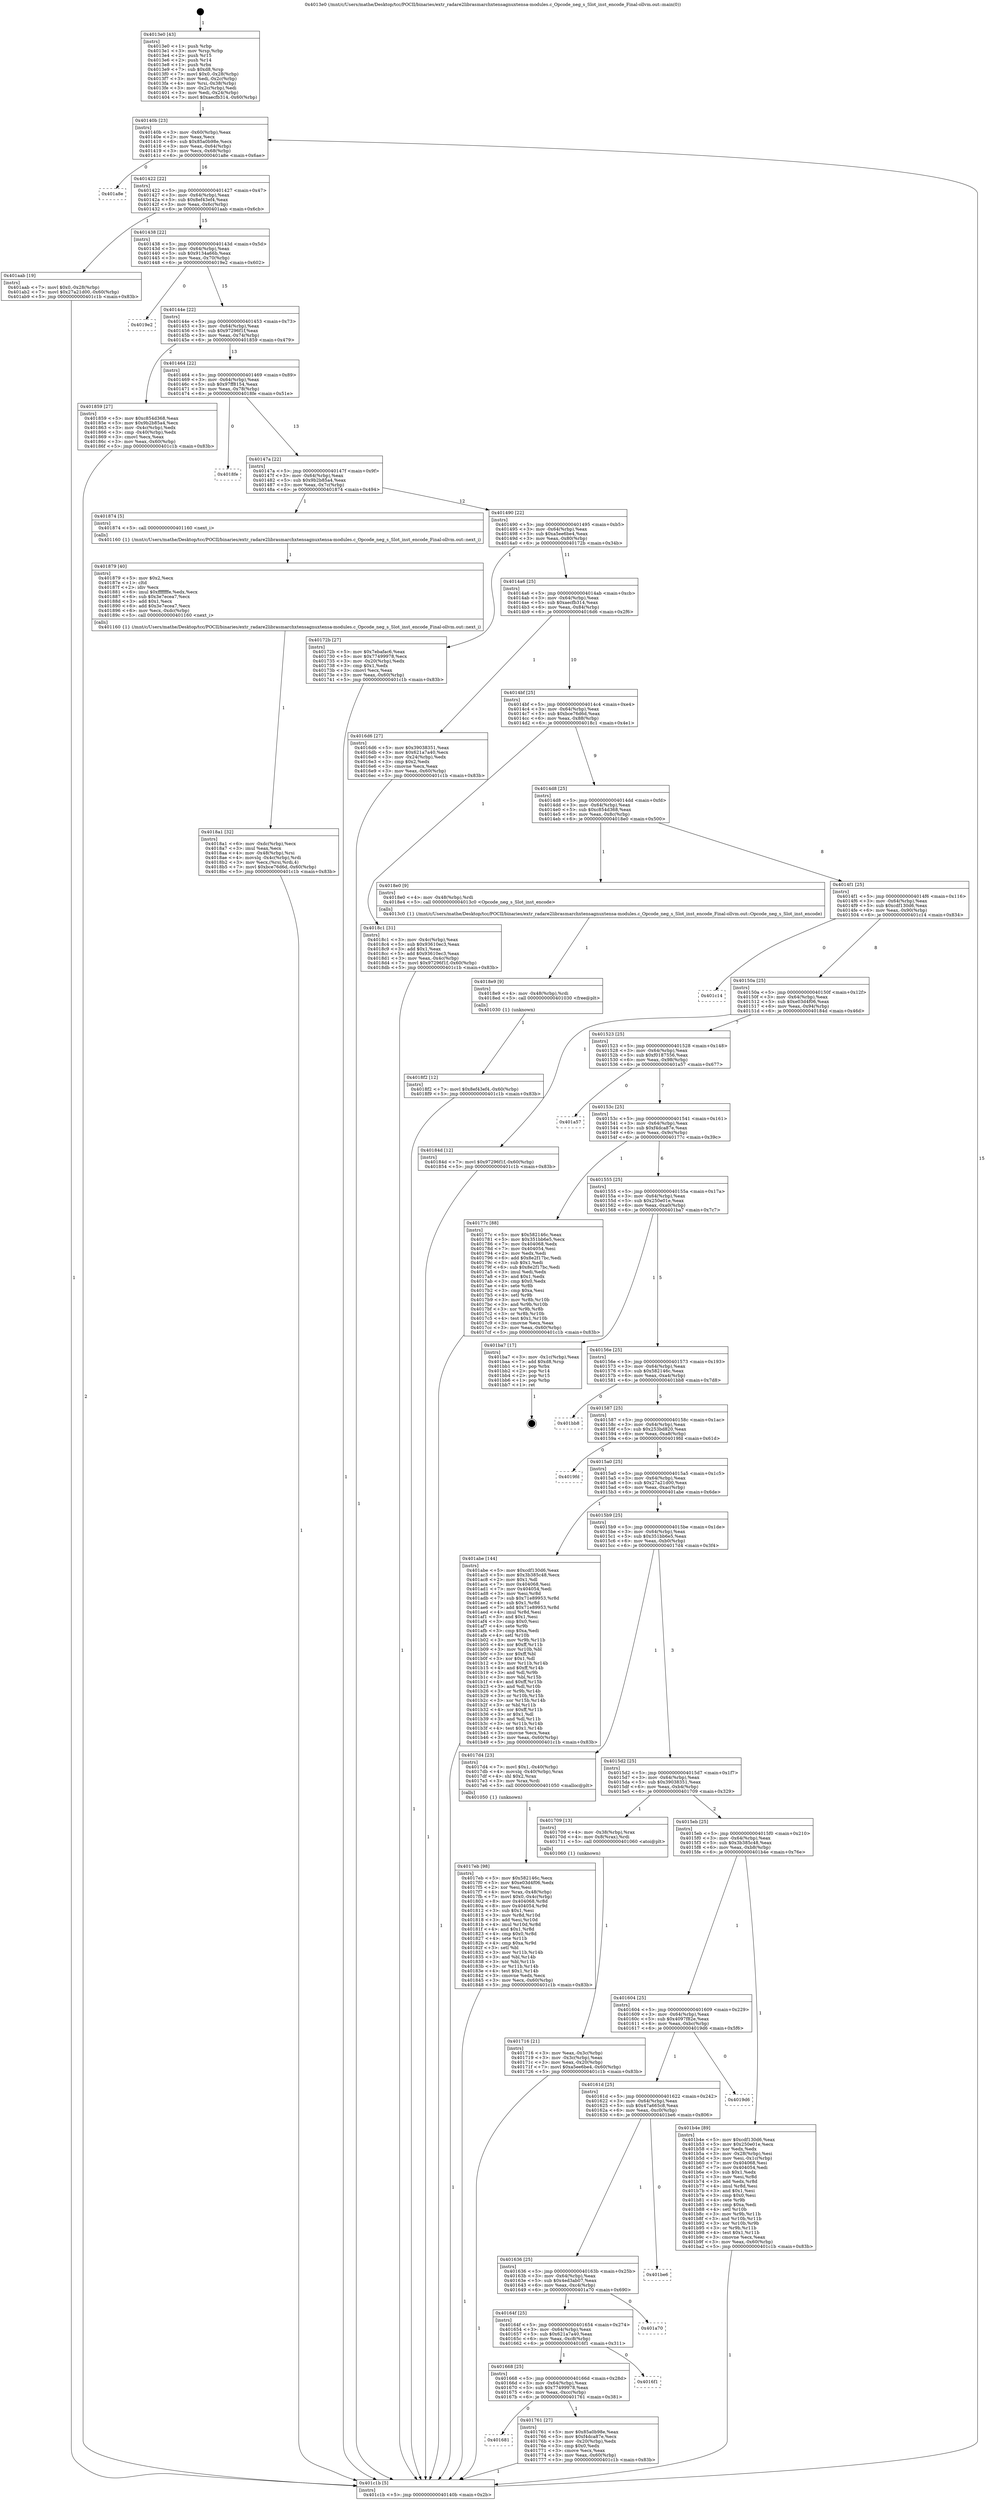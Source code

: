 digraph "0x4013e0" {
  label = "0x4013e0 (/mnt/c/Users/mathe/Desktop/tcc/POCII/binaries/extr_radare2librasmarchxtensagnuxtensa-modules.c_Opcode_neg_s_Slot_inst_encode_Final-ollvm.out::main(0))"
  labelloc = "t"
  node[shape=record]

  Entry [label="",width=0.3,height=0.3,shape=circle,fillcolor=black,style=filled]
  "0x40140b" [label="{
     0x40140b [23]\l
     | [instrs]\l
     &nbsp;&nbsp;0x40140b \<+3\>: mov -0x60(%rbp),%eax\l
     &nbsp;&nbsp;0x40140e \<+2\>: mov %eax,%ecx\l
     &nbsp;&nbsp;0x401410 \<+6\>: sub $0x85a0b98e,%ecx\l
     &nbsp;&nbsp;0x401416 \<+3\>: mov %eax,-0x64(%rbp)\l
     &nbsp;&nbsp;0x401419 \<+3\>: mov %ecx,-0x68(%rbp)\l
     &nbsp;&nbsp;0x40141c \<+6\>: je 0000000000401a8e \<main+0x6ae\>\l
  }"]
  "0x401a8e" [label="{
     0x401a8e\l
  }", style=dashed]
  "0x401422" [label="{
     0x401422 [22]\l
     | [instrs]\l
     &nbsp;&nbsp;0x401422 \<+5\>: jmp 0000000000401427 \<main+0x47\>\l
     &nbsp;&nbsp;0x401427 \<+3\>: mov -0x64(%rbp),%eax\l
     &nbsp;&nbsp;0x40142a \<+5\>: sub $0x8ef43ef4,%eax\l
     &nbsp;&nbsp;0x40142f \<+3\>: mov %eax,-0x6c(%rbp)\l
     &nbsp;&nbsp;0x401432 \<+6\>: je 0000000000401aab \<main+0x6cb\>\l
  }"]
  Exit [label="",width=0.3,height=0.3,shape=circle,fillcolor=black,style=filled,peripheries=2]
  "0x401aab" [label="{
     0x401aab [19]\l
     | [instrs]\l
     &nbsp;&nbsp;0x401aab \<+7\>: movl $0x0,-0x28(%rbp)\l
     &nbsp;&nbsp;0x401ab2 \<+7\>: movl $0x27a21d00,-0x60(%rbp)\l
     &nbsp;&nbsp;0x401ab9 \<+5\>: jmp 0000000000401c1b \<main+0x83b\>\l
  }"]
  "0x401438" [label="{
     0x401438 [22]\l
     | [instrs]\l
     &nbsp;&nbsp;0x401438 \<+5\>: jmp 000000000040143d \<main+0x5d\>\l
     &nbsp;&nbsp;0x40143d \<+3\>: mov -0x64(%rbp),%eax\l
     &nbsp;&nbsp;0x401440 \<+5\>: sub $0x9134a66b,%eax\l
     &nbsp;&nbsp;0x401445 \<+3\>: mov %eax,-0x70(%rbp)\l
     &nbsp;&nbsp;0x401448 \<+6\>: je 00000000004019e2 \<main+0x602\>\l
  }"]
  "0x4018f2" [label="{
     0x4018f2 [12]\l
     | [instrs]\l
     &nbsp;&nbsp;0x4018f2 \<+7\>: movl $0x8ef43ef4,-0x60(%rbp)\l
     &nbsp;&nbsp;0x4018f9 \<+5\>: jmp 0000000000401c1b \<main+0x83b\>\l
  }"]
  "0x4019e2" [label="{
     0x4019e2\l
  }", style=dashed]
  "0x40144e" [label="{
     0x40144e [22]\l
     | [instrs]\l
     &nbsp;&nbsp;0x40144e \<+5\>: jmp 0000000000401453 \<main+0x73\>\l
     &nbsp;&nbsp;0x401453 \<+3\>: mov -0x64(%rbp),%eax\l
     &nbsp;&nbsp;0x401456 \<+5\>: sub $0x97296f1f,%eax\l
     &nbsp;&nbsp;0x40145b \<+3\>: mov %eax,-0x74(%rbp)\l
     &nbsp;&nbsp;0x40145e \<+6\>: je 0000000000401859 \<main+0x479\>\l
  }"]
  "0x4018e9" [label="{
     0x4018e9 [9]\l
     | [instrs]\l
     &nbsp;&nbsp;0x4018e9 \<+4\>: mov -0x48(%rbp),%rdi\l
     &nbsp;&nbsp;0x4018ed \<+5\>: call 0000000000401030 \<free@plt\>\l
     | [calls]\l
     &nbsp;&nbsp;0x401030 \{1\} (unknown)\l
  }"]
  "0x401859" [label="{
     0x401859 [27]\l
     | [instrs]\l
     &nbsp;&nbsp;0x401859 \<+5\>: mov $0xc854d368,%eax\l
     &nbsp;&nbsp;0x40185e \<+5\>: mov $0x9b2b85a4,%ecx\l
     &nbsp;&nbsp;0x401863 \<+3\>: mov -0x4c(%rbp),%edx\l
     &nbsp;&nbsp;0x401866 \<+3\>: cmp -0x40(%rbp),%edx\l
     &nbsp;&nbsp;0x401869 \<+3\>: cmovl %ecx,%eax\l
     &nbsp;&nbsp;0x40186c \<+3\>: mov %eax,-0x60(%rbp)\l
     &nbsp;&nbsp;0x40186f \<+5\>: jmp 0000000000401c1b \<main+0x83b\>\l
  }"]
  "0x401464" [label="{
     0x401464 [22]\l
     | [instrs]\l
     &nbsp;&nbsp;0x401464 \<+5\>: jmp 0000000000401469 \<main+0x89\>\l
     &nbsp;&nbsp;0x401469 \<+3\>: mov -0x64(%rbp),%eax\l
     &nbsp;&nbsp;0x40146c \<+5\>: sub $0x97ff8154,%eax\l
     &nbsp;&nbsp;0x401471 \<+3\>: mov %eax,-0x78(%rbp)\l
     &nbsp;&nbsp;0x401474 \<+6\>: je 00000000004018fe \<main+0x51e\>\l
  }"]
  "0x4018a1" [label="{
     0x4018a1 [32]\l
     | [instrs]\l
     &nbsp;&nbsp;0x4018a1 \<+6\>: mov -0xdc(%rbp),%ecx\l
     &nbsp;&nbsp;0x4018a7 \<+3\>: imul %eax,%ecx\l
     &nbsp;&nbsp;0x4018aa \<+4\>: mov -0x48(%rbp),%rsi\l
     &nbsp;&nbsp;0x4018ae \<+4\>: movslq -0x4c(%rbp),%rdi\l
     &nbsp;&nbsp;0x4018b2 \<+3\>: mov %ecx,(%rsi,%rdi,4)\l
     &nbsp;&nbsp;0x4018b5 \<+7\>: movl $0xbce76d6d,-0x60(%rbp)\l
     &nbsp;&nbsp;0x4018bc \<+5\>: jmp 0000000000401c1b \<main+0x83b\>\l
  }"]
  "0x4018fe" [label="{
     0x4018fe\l
  }", style=dashed]
  "0x40147a" [label="{
     0x40147a [22]\l
     | [instrs]\l
     &nbsp;&nbsp;0x40147a \<+5\>: jmp 000000000040147f \<main+0x9f\>\l
     &nbsp;&nbsp;0x40147f \<+3\>: mov -0x64(%rbp),%eax\l
     &nbsp;&nbsp;0x401482 \<+5\>: sub $0x9b2b85a4,%eax\l
     &nbsp;&nbsp;0x401487 \<+3\>: mov %eax,-0x7c(%rbp)\l
     &nbsp;&nbsp;0x40148a \<+6\>: je 0000000000401874 \<main+0x494\>\l
  }"]
  "0x401879" [label="{
     0x401879 [40]\l
     | [instrs]\l
     &nbsp;&nbsp;0x401879 \<+5\>: mov $0x2,%ecx\l
     &nbsp;&nbsp;0x40187e \<+1\>: cltd\l
     &nbsp;&nbsp;0x40187f \<+2\>: idiv %ecx\l
     &nbsp;&nbsp;0x401881 \<+6\>: imul $0xfffffffe,%edx,%ecx\l
     &nbsp;&nbsp;0x401887 \<+6\>: sub $0x3e7ecea7,%ecx\l
     &nbsp;&nbsp;0x40188d \<+3\>: add $0x1,%ecx\l
     &nbsp;&nbsp;0x401890 \<+6\>: add $0x3e7ecea7,%ecx\l
     &nbsp;&nbsp;0x401896 \<+6\>: mov %ecx,-0xdc(%rbp)\l
     &nbsp;&nbsp;0x40189c \<+5\>: call 0000000000401160 \<next_i\>\l
     | [calls]\l
     &nbsp;&nbsp;0x401160 \{1\} (/mnt/c/Users/mathe/Desktop/tcc/POCII/binaries/extr_radare2librasmarchxtensagnuxtensa-modules.c_Opcode_neg_s_Slot_inst_encode_Final-ollvm.out::next_i)\l
  }"]
  "0x401874" [label="{
     0x401874 [5]\l
     | [instrs]\l
     &nbsp;&nbsp;0x401874 \<+5\>: call 0000000000401160 \<next_i\>\l
     | [calls]\l
     &nbsp;&nbsp;0x401160 \{1\} (/mnt/c/Users/mathe/Desktop/tcc/POCII/binaries/extr_radare2librasmarchxtensagnuxtensa-modules.c_Opcode_neg_s_Slot_inst_encode_Final-ollvm.out::next_i)\l
  }"]
  "0x401490" [label="{
     0x401490 [22]\l
     | [instrs]\l
     &nbsp;&nbsp;0x401490 \<+5\>: jmp 0000000000401495 \<main+0xb5\>\l
     &nbsp;&nbsp;0x401495 \<+3\>: mov -0x64(%rbp),%eax\l
     &nbsp;&nbsp;0x401498 \<+5\>: sub $0xa5ee6be4,%eax\l
     &nbsp;&nbsp;0x40149d \<+3\>: mov %eax,-0x80(%rbp)\l
     &nbsp;&nbsp;0x4014a0 \<+6\>: je 000000000040172b \<main+0x34b\>\l
  }"]
  "0x4017eb" [label="{
     0x4017eb [98]\l
     | [instrs]\l
     &nbsp;&nbsp;0x4017eb \<+5\>: mov $0x582146c,%ecx\l
     &nbsp;&nbsp;0x4017f0 \<+5\>: mov $0xe03d4f06,%edx\l
     &nbsp;&nbsp;0x4017f5 \<+2\>: xor %esi,%esi\l
     &nbsp;&nbsp;0x4017f7 \<+4\>: mov %rax,-0x48(%rbp)\l
     &nbsp;&nbsp;0x4017fb \<+7\>: movl $0x0,-0x4c(%rbp)\l
     &nbsp;&nbsp;0x401802 \<+8\>: mov 0x404068,%r8d\l
     &nbsp;&nbsp;0x40180a \<+8\>: mov 0x404054,%r9d\l
     &nbsp;&nbsp;0x401812 \<+3\>: sub $0x1,%esi\l
     &nbsp;&nbsp;0x401815 \<+3\>: mov %r8d,%r10d\l
     &nbsp;&nbsp;0x401818 \<+3\>: add %esi,%r10d\l
     &nbsp;&nbsp;0x40181b \<+4\>: imul %r10d,%r8d\l
     &nbsp;&nbsp;0x40181f \<+4\>: and $0x1,%r8d\l
     &nbsp;&nbsp;0x401823 \<+4\>: cmp $0x0,%r8d\l
     &nbsp;&nbsp;0x401827 \<+4\>: sete %r11b\l
     &nbsp;&nbsp;0x40182b \<+4\>: cmp $0xa,%r9d\l
     &nbsp;&nbsp;0x40182f \<+3\>: setl %bl\l
     &nbsp;&nbsp;0x401832 \<+3\>: mov %r11b,%r14b\l
     &nbsp;&nbsp;0x401835 \<+3\>: and %bl,%r14b\l
     &nbsp;&nbsp;0x401838 \<+3\>: xor %bl,%r11b\l
     &nbsp;&nbsp;0x40183b \<+3\>: or %r11b,%r14b\l
     &nbsp;&nbsp;0x40183e \<+4\>: test $0x1,%r14b\l
     &nbsp;&nbsp;0x401842 \<+3\>: cmovne %edx,%ecx\l
     &nbsp;&nbsp;0x401845 \<+3\>: mov %ecx,-0x60(%rbp)\l
     &nbsp;&nbsp;0x401848 \<+5\>: jmp 0000000000401c1b \<main+0x83b\>\l
  }"]
  "0x40172b" [label="{
     0x40172b [27]\l
     | [instrs]\l
     &nbsp;&nbsp;0x40172b \<+5\>: mov $0x7ebafac6,%eax\l
     &nbsp;&nbsp;0x401730 \<+5\>: mov $0x77499978,%ecx\l
     &nbsp;&nbsp;0x401735 \<+3\>: mov -0x20(%rbp),%edx\l
     &nbsp;&nbsp;0x401738 \<+3\>: cmp $0x1,%edx\l
     &nbsp;&nbsp;0x40173b \<+3\>: cmovl %ecx,%eax\l
     &nbsp;&nbsp;0x40173e \<+3\>: mov %eax,-0x60(%rbp)\l
     &nbsp;&nbsp;0x401741 \<+5\>: jmp 0000000000401c1b \<main+0x83b\>\l
  }"]
  "0x4014a6" [label="{
     0x4014a6 [25]\l
     | [instrs]\l
     &nbsp;&nbsp;0x4014a6 \<+5\>: jmp 00000000004014ab \<main+0xcb\>\l
     &nbsp;&nbsp;0x4014ab \<+3\>: mov -0x64(%rbp),%eax\l
     &nbsp;&nbsp;0x4014ae \<+5\>: sub $0xaecfb314,%eax\l
     &nbsp;&nbsp;0x4014b3 \<+6\>: mov %eax,-0x84(%rbp)\l
     &nbsp;&nbsp;0x4014b9 \<+6\>: je 00000000004016d6 \<main+0x2f6\>\l
  }"]
  "0x401681" [label="{
     0x401681\l
  }", style=dashed]
  "0x4016d6" [label="{
     0x4016d6 [27]\l
     | [instrs]\l
     &nbsp;&nbsp;0x4016d6 \<+5\>: mov $0x39038351,%eax\l
     &nbsp;&nbsp;0x4016db \<+5\>: mov $0x621a7a40,%ecx\l
     &nbsp;&nbsp;0x4016e0 \<+3\>: mov -0x24(%rbp),%edx\l
     &nbsp;&nbsp;0x4016e3 \<+3\>: cmp $0x2,%edx\l
     &nbsp;&nbsp;0x4016e6 \<+3\>: cmovne %ecx,%eax\l
     &nbsp;&nbsp;0x4016e9 \<+3\>: mov %eax,-0x60(%rbp)\l
     &nbsp;&nbsp;0x4016ec \<+5\>: jmp 0000000000401c1b \<main+0x83b\>\l
  }"]
  "0x4014bf" [label="{
     0x4014bf [25]\l
     | [instrs]\l
     &nbsp;&nbsp;0x4014bf \<+5\>: jmp 00000000004014c4 \<main+0xe4\>\l
     &nbsp;&nbsp;0x4014c4 \<+3\>: mov -0x64(%rbp),%eax\l
     &nbsp;&nbsp;0x4014c7 \<+5\>: sub $0xbce76d6d,%eax\l
     &nbsp;&nbsp;0x4014cc \<+6\>: mov %eax,-0x88(%rbp)\l
     &nbsp;&nbsp;0x4014d2 \<+6\>: je 00000000004018c1 \<main+0x4e1\>\l
  }"]
  "0x401c1b" [label="{
     0x401c1b [5]\l
     | [instrs]\l
     &nbsp;&nbsp;0x401c1b \<+5\>: jmp 000000000040140b \<main+0x2b\>\l
  }"]
  "0x4013e0" [label="{
     0x4013e0 [43]\l
     | [instrs]\l
     &nbsp;&nbsp;0x4013e0 \<+1\>: push %rbp\l
     &nbsp;&nbsp;0x4013e1 \<+3\>: mov %rsp,%rbp\l
     &nbsp;&nbsp;0x4013e4 \<+2\>: push %r15\l
     &nbsp;&nbsp;0x4013e6 \<+2\>: push %r14\l
     &nbsp;&nbsp;0x4013e8 \<+1\>: push %rbx\l
     &nbsp;&nbsp;0x4013e9 \<+7\>: sub $0xd8,%rsp\l
     &nbsp;&nbsp;0x4013f0 \<+7\>: movl $0x0,-0x28(%rbp)\l
     &nbsp;&nbsp;0x4013f7 \<+3\>: mov %edi,-0x2c(%rbp)\l
     &nbsp;&nbsp;0x4013fa \<+4\>: mov %rsi,-0x38(%rbp)\l
     &nbsp;&nbsp;0x4013fe \<+3\>: mov -0x2c(%rbp),%edi\l
     &nbsp;&nbsp;0x401401 \<+3\>: mov %edi,-0x24(%rbp)\l
     &nbsp;&nbsp;0x401404 \<+7\>: movl $0xaecfb314,-0x60(%rbp)\l
  }"]
  "0x401761" [label="{
     0x401761 [27]\l
     | [instrs]\l
     &nbsp;&nbsp;0x401761 \<+5\>: mov $0x85a0b98e,%eax\l
     &nbsp;&nbsp;0x401766 \<+5\>: mov $0xf4dca87e,%ecx\l
     &nbsp;&nbsp;0x40176b \<+3\>: mov -0x20(%rbp),%edx\l
     &nbsp;&nbsp;0x40176e \<+3\>: cmp $0x0,%edx\l
     &nbsp;&nbsp;0x401771 \<+3\>: cmove %ecx,%eax\l
     &nbsp;&nbsp;0x401774 \<+3\>: mov %eax,-0x60(%rbp)\l
     &nbsp;&nbsp;0x401777 \<+5\>: jmp 0000000000401c1b \<main+0x83b\>\l
  }"]
  "0x4018c1" [label="{
     0x4018c1 [31]\l
     | [instrs]\l
     &nbsp;&nbsp;0x4018c1 \<+3\>: mov -0x4c(%rbp),%eax\l
     &nbsp;&nbsp;0x4018c4 \<+5\>: sub $0x93610ec3,%eax\l
     &nbsp;&nbsp;0x4018c9 \<+3\>: add $0x1,%eax\l
     &nbsp;&nbsp;0x4018cc \<+5\>: add $0x93610ec3,%eax\l
     &nbsp;&nbsp;0x4018d1 \<+3\>: mov %eax,-0x4c(%rbp)\l
     &nbsp;&nbsp;0x4018d4 \<+7\>: movl $0x97296f1f,-0x60(%rbp)\l
     &nbsp;&nbsp;0x4018db \<+5\>: jmp 0000000000401c1b \<main+0x83b\>\l
  }"]
  "0x4014d8" [label="{
     0x4014d8 [25]\l
     | [instrs]\l
     &nbsp;&nbsp;0x4014d8 \<+5\>: jmp 00000000004014dd \<main+0xfd\>\l
     &nbsp;&nbsp;0x4014dd \<+3\>: mov -0x64(%rbp),%eax\l
     &nbsp;&nbsp;0x4014e0 \<+5\>: sub $0xc854d368,%eax\l
     &nbsp;&nbsp;0x4014e5 \<+6\>: mov %eax,-0x8c(%rbp)\l
     &nbsp;&nbsp;0x4014eb \<+6\>: je 00000000004018e0 \<main+0x500\>\l
  }"]
  "0x401668" [label="{
     0x401668 [25]\l
     | [instrs]\l
     &nbsp;&nbsp;0x401668 \<+5\>: jmp 000000000040166d \<main+0x28d\>\l
     &nbsp;&nbsp;0x40166d \<+3\>: mov -0x64(%rbp),%eax\l
     &nbsp;&nbsp;0x401670 \<+5\>: sub $0x77499978,%eax\l
     &nbsp;&nbsp;0x401675 \<+6\>: mov %eax,-0xcc(%rbp)\l
     &nbsp;&nbsp;0x40167b \<+6\>: je 0000000000401761 \<main+0x381\>\l
  }"]
  "0x4018e0" [label="{
     0x4018e0 [9]\l
     | [instrs]\l
     &nbsp;&nbsp;0x4018e0 \<+4\>: mov -0x48(%rbp),%rdi\l
     &nbsp;&nbsp;0x4018e4 \<+5\>: call 00000000004013c0 \<Opcode_neg_s_Slot_inst_encode\>\l
     | [calls]\l
     &nbsp;&nbsp;0x4013c0 \{1\} (/mnt/c/Users/mathe/Desktop/tcc/POCII/binaries/extr_radare2librasmarchxtensagnuxtensa-modules.c_Opcode_neg_s_Slot_inst_encode_Final-ollvm.out::Opcode_neg_s_Slot_inst_encode)\l
  }"]
  "0x4014f1" [label="{
     0x4014f1 [25]\l
     | [instrs]\l
     &nbsp;&nbsp;0x4014f1 \<+5\>: jmp 00000000004014f6 \<main+0x116\>\l
     &nbsp;&nbsp;0x4014f6 \<+3\>: mov -0x64(%rbp),%eax\l
     &nbsp;&nbsp;0x4014f9 \<+5\>: sub $0xcdf130d6,%eax\l
     &nbsp;&nbsp;0x4014fe \<+6\>: mov %eax,-0x90(%rbp)\l
     &nbsp;&nbsp;0x401504 \<+6\>: je 0000000000401c14 \<main+0x834\>\l
  }"]
  "0x4016f1" [label="{
     0x4016f1\l
  }", style=dashed]
  "0x401c14" [label="{
     0x401c14\l
  }", style=dashed]
  "0x40150a" [label="{
     0x40150a [25]\l
     | [instrs]\l
     &nbsp;&nbsp;0x40150a \<+5\>: jmp 000000000040150f \<main+0x12f\>\l
     &nbsp;&nbsp;0x40150f \<+3\>: mov -0x64(%rbp),%eax\l
     &nbsp;&nbsp;0x401512 \<+5\>: sub $0xe03d4f06,%eax\l
     &nbsp;&nbsp;0x401517 \<+6\>: mov %eax,-0x94(%rbp)\l
     &nbsp;&nbsp;0x40151d \<+6\>: je 000000000040184d \<main+0x46d\>\l
  }"]
  "0x40164f" [label="{
     0x40164f [25]\l
     | [instrs]\l
     &nbsp;&nbsp;0x40164f \<+5\>: jmp 0000000000401654 \<main+0x274\>\l
     &nbsp;&nbsp;0x401654 \<+3\>: mov -0x64(%rbp),%eax\l
     &nbsp;&nbsp;0x401657 \<+5\>: sub $0x621a7a40,%eax\l
     &nbsp;&nbsp;0x40165c \<+6\>: mov %eax,-0xc8(%rbp)\l
     &nbsp;&nbsp;0x401662 \<+6\>: je 00000000004016f1 \<main+0x311\>\l
  }"]
  "0x40184d" [label="{
     0x40184d [12]\l
     | [instrs]\l
     &nbsp;&nbsp;0x40184d \<+7\>: movl $0x97296f1f,-0x60(%rbp)\l
     &nbsp;&nbsp;0x401854 \<+5\>: jmp 0000000000401c1b \<main+0x83b\>\l
  }"]
  "0x401523" [label="{
     0x401523 [25]\l
     | [instrs]\l
     &nbsp;&nbsp;0x401523 \<+5\>: jmp 0000000000401528 \<main+0x148\>\l
     &nbsp;&nbsp;0x401528 \<+3\>: mov -0x64(%rbp),%eax\l
     &nbsp;&nbsp;0x40152b \<+5\>: sub $0xf0187556,%eax\l
     &nbsp;&nbsp;0x401530 \<+6\>: mov %eax,-0x98(%rbp)\l
     &nbsp;&nbsp;0x401536 \<+6\>: je 0000000000401a57 \<main+0x677\>\l
  }"]
  "0x401a70" [label="{
     0x401a70\l
  }", style=dashed]
  "0x401a57" [label="{
     0x401a57\l
  }", style=dashed]
  "0x40153c" [label="{
     0x40153c [25]\l
     | [instrs]\l
     &nbsp;&nbsp;0x40153c \<+5\>: jmp 0000000000401541 \<main+0x161\>\l
     &nbsp;&nbsp;0x401541 \<+3\>: mov -0x64(%rbp),%eax\l
     &nbsp;&nbsp;0x401544 \<+5\>: sub $0xf4dca87e,%eax\l
     &nbsp;&nbsp;0x401549 \<+6\>: mov %eax,-0x9c(%rbp)\l
     &nbsp;&nbsp;0x40154f \<+6\>: je 000000000040177c \<main+0x39c\>\l
  }"]
  "0x401636" [label="{
     0x401636 [25]\l
     | [instrs]\l
     &nbsp;&nbsp;0x401636 \<+5\>: jmp 000000000040163b \<main+0x25b\>\l
     &nbsp;&nbsp;0x40163b \<+3\>: mov -0x64(%rbp),%eax\l
     &nbsp;&nbsp;0x40163e \<+5\>: sub $0x4ed3ab07,%eax\l
     &nbsp;&nbsp;0x401643 \<+6\>: mov %eax,-0xc4(%rbp)\l
     &nbsp;&nbsp;0x401649 \<+6\>: je 0000000000401a70 \<main+0x690\>\l
  }"]
  "0x40177c" [label="{
     0x40177c [88]\l
     | [instrs]\l
     &nbsp;&nbsp;0x40177c \<+5\>: mov $0x582146c,%eax\l
     &nbsp;&nbsp;0x401781 \<+5\>: mov $0x351bb6e5,%ecx\l
     &nbsp;&nbsp;0x401786 \<+7\>: mov 0x404068,%edx\l
     &nbsp;&nbsp;0x40178d \<+7\>: mov 0x404054,%esi\l
     &nbsp;&nbsp;0x401794 \<+2\>: mov %edx,%edi\l
     &nbsp;&nbsp;0x401796 \<+6\>: add $0x8e2f17bc,%edi\l
     &nbsp;&nbsp;0x40179c \<+3\>: sub $0x1,%edi\l
     &nbsp;&nbsp;0x40179f \<+6\>: sub $0x8e2f17bc,%edi\l
     &nbsp;&nbsp;0x4017a5 \<+3\>: imul %edi,%edx\l
     &nbsp;&nbsp;0x4017a8 \<+3\>: and $0x1,%edx\l
     &nbsp;&nbsp;0x4017ab \<+3\>: cmp $0x0,%edx\l
     &nbsp;&nbsp;0x4017ae \<+4\>: sete %r8b\l
     &nbsp;&nbsp;0x4017b2 \<+3\>: cmp $0xa,%esi\l
     &nbsp;&nbsp;0x4017b5 \<+4\>: setl %r9b\l
     &nbsp;&nbsp;0x4017b9 \<+3\>: mov %r8b,%r10b\l
     &nbsp;&nbsp;0x4017bc \<+3\>: and %r9b,%r10b\l
     &nbsp;&nbsp;0x4017bf \<+3\>: xor %r9b,%r8b\l
     &nbsp;&nbsp;0x4017c2 \<+3\>: or %r8b,%r10b\l
     &nbsp;&nbsp;0x4017c5 \<+4\>: test $0x1,%r10b\l
     &nbsp;&nbsp;0x4017c9 \<+3\>: cmovne %ecx,%eax\l
     &nbsp;&nbsp;0x4017cc \<+3\>: mov %eax,-0x60(%rbp)\l
     &nbsp;&nbsp;0x4017cf \<+5\>: jmp 0000000000401c1b \<main+0x83b\>\l
  }"]
  "0x401555" [label="{
     0x401555 [25]\l
     | [instrs]\l
     &nbsp;&nbsp;0x401555 \<+5\>: jmp 000000000040155a \<main+0x17a\>\l
     &nbsp;&nbsp;0x40155a \<+3\>: mov -0x64(%rbp),%eax\l
     &nbsp;&nbsp;0x40155d \<+5\>: sub $0x250e01e,%eax\l
     &nbsp;&nbsp;0x401562 \<+6\>: mov %eax,-0xa0(%rbp)\l
     &nbsp;&nbsp;0x401568 \<+6\>: je 0000000000401ba7 \<main+0x7c7\>\l
  }"]
  "0x401be6" [label="{
     0x401be6\l
  }", style=dashed]
  "0x401ba7" [label="{
     0x401ba7 [17]\l
     | [instrs]\l
     &nbsp;&nbsp;0x401ba7 \<+3\>: mov -0x1c(%rbp),%eax\l
     &nbsp;&nbsp;0x401baa \<+7\>: add $0xd8,%rsp\l
     &nbsp;&nbsp;0x401bb1 \<+1\>: pop %rbx\l
     &nbsp;&nbsp;0x401bb2 \<+2\>: pop %r14\l
     &nbsp;&nbsp;0x401bb4 \<+2\>: pop %r15\l
     &nbsp;&nbsp;0x401bb6 \<+1\>: pop %rbp\l
     &nbsp;&nbsp;0x401bb7 \<+1\>: ret\l
  }"]
  "0x40156e" [label="{
     0x40156e [25]\l
     | [instrs]\l
     &nbsp;&nbsp;0x40156e \<+5\>: jmp 0000000000401573 \<main+0x193\>\l
     &nbsp;&nbsp;0x401573 \<+3\>: mov -0x64(%rbp),%eax\l
     &nbsp;&nbsp;0x401576 \<+5\>: sub $0x582146c,%eax\l
     &nbsp;&nbsp;0x40157b \<+6\>: mov %eax,-0xa4(%rbp)\l
     &nbsp;&nbsp;0x401581 \<+6\>: je 0000000000401bb8 \<main+0x7d8\>\l
  }"]
  "0x40161d" [label="{
     0x40161d [25]\l
     | [instrs]\l
     &nbsp;&nbsp;0x40161d \<+5\>: jmp 0000000000401622 \<main+0x242\>\l
     &nbsp;&nbsp;0x401622 \<+3\>: mov -0x64(%rbp),%eax\l
     &nbsp;&nbsp;0x401625 \<+5\>: sub $0x47a665c8,%eax\l
     &nbsp;&nbsp;0x40162a \<+6\>: mov %eax,-0xc0(%rbp)\l
     &nbsp;&nbsp;0x401630 \<+6\>: je 0000000000401be6 \<main+0x806\>\l
  }"]
  "0x401bb8" [label="{
     0x401bb8\l
  }", style=dashed]
  "0x401587" [label="{
     0x401587 [25]\l
     | [instrs]\l
     &nbsp;&nbsp;0x401587 \<+5\>: jmp 000000000040158c \<main+0x1ac\>\l
     &nbsp;&nbsp;0x40158c \<+3\>: mov -0x64(%rbp),%eax\l
     &nbsp;&nbsp;0x40158f \<+5\>: sub $0x253bd820,%eax\l
     &nbsp;&nbsp;0x401594 \<+6\>: mov %eax,-0xa8(%rbp)\l
     &nbsp;&nbsp;0x40159a \<+6\>: je 00000000004019fd \<main+0x61d\>\l
  }"]
  "0x4019d6" [label="{
     0x4019d6\l
  }", style=dashed]
  "0x4019fd" [label="{
     0x4019fd\l
  }", style=dashed]
  "0x4015a0" [label="{
     0x4015a0 [25]\l
     | [instrs]\l
     &nbsp;&nbsp;0x4015a0 \<+5\>: jmp 00000000004015a5 \<main+0x1c5\>\l
     &nbsp;&nbsp;0x4015a5 \<+3\>: mov -0x64(%rbp),%eax\l
     &nbsp;&nbsp;0x4015a8 \<+5\>: sub $0x27a21d00,%eax\l
     &nbsp;&nbsp;0x4015ad \<+6\>: mov %eax,-0xac(%rbp)\l
     &nbsp;&nbsp;0x4015b3 \<+6\>: je 0000000000401abe \<main+0x6de\>\l
  }"]
  "0x401604" [label="{
     0x401604 [25]\l
     | [instrs]\l
     &nbsp;&nbsp;0x401604 \<+5\>: jmp 0000000000401609 \<main+0x229\>\l
     &nbsp;&nbsp;0x401609 \<+3\>: mov -0x64(%rbp),%eax\l
     &nbsp;&nbsp;0x40160c \<+5\>: sub $0x4097f82e,%eax\l
     &nbsp;&nbsp;0x401611 \<+6\>: mov %eax,-0xbc(%rbp)\l
     &nbsp;&nbsp;0x401617 \<+6\>: je 00000000004019d6 \<main+0x5f6\>\l
  }"]
  "0x401abe" [label="{
     0x401abe [144]\l
     | [instrs]\l
     &nbsp;&nbsp;0x401abe \<+5\>: mov $0xcdf130d6,%eax\l
     &nbsp;&nbsp;0x401ac3 \<+5\>: mov $0x3b385c48,%ecx\l
     &nbsp;&nbsp;0x401ac8 \<+2\>: mov $0x1,%dl\l
     &nbsp;&nbsp;0x401aca \<+7\>: mov 0x404068,%esi\l
     &nbsp;&nbsp;0x401ad1 \<+7\>: mov 0x404054,%edi\l
     &nbsp;&nbsp;0x401ad8 \<+3\>: mov %esi,%r8d\l
     &nbsp;&nbsp;0x401adb \<+7\>: sub $0x71e89953,%r8d\l
     &nbsp;&nbsp;0x401ae2 \<+4\>: sub $0x1,%r8d\l
     &nbsp;&nbsp;0x401ae6 \<+7\>: add $0x71e89953,%r8d\l
     &nbsp;&nbsp;0x401aed \<+4\>: imul %r8d,%esi\l
     &nbsp;&nbsp;0x401af1 \<+3\>: and $0x1,%esi\l
     &nbsp;&nbsp;0x401af4 \<+3\>: cmp $0x0,%esi\l
     &nbsp;&nbsp;0x401af7 \<+4\>: sete %r9b\l
     &nbsp;&nbsp;0x401afb \<+3\>: cmp $0xa,%edi\l
     &nbsp;&nbsp;0x401afe \<+4\>: setl %r10b\l
     &nbsp;&nbsp;0x401b02 \<+3\>: mov %r9b,%r11b\l
     &nbsp;&nbsp;0x401b05 \<+4\>: xor $0xff,%r11b\l
     &nbsp;&nbsp;0x401b09 \<+3\>: mov %r10b,%bl\l
     &nbsp;&nbsp;0x401b0c \<+3\>: xor $0xff,%bl\l
     &nbsp;&nbsp;0x401b0f \<+3\>: xor $0x1,%dl\l
     &nbsp;&nbsp;0x401b12 \<+3\>: mov %r11b,%r14b\l
     &nbsp;&nbsp;0x401b15 \<+4\>: and $0xff,%r14b\l
     &nbsp;&nbsp;0x401b19 \<+3\>: and %dl,%r9b\l
     &nbsp;&nbsp;0x401b1c \<+3\>: mov %bl,%r15b\l
     &nbsp;&nbsp;0x401b1f \<+4\>: and $0xff,%r15b\l
     &nbsp;&nbsp;0x401b23 \<+3\>: and %dl,%r10b\l
     &nbsp;&nbsp;0x401b26 \<+3\>: or %r9b,%r14b\l
     &nbsp;&nbsp;0x401b29 \<+3\>: or %r10b,%r15b\l
     &nbsp;&nbsp;0x401b2c \<+3\>: xor %r15b,%r14b\l
     &nbsp;&nbsp;0x401b2f \<+3\>: or %bl,%r11b\l
     &nbsp;&nbsp;0x401b32 \<+4\>: xor $0xff,%r11b\l
     &nbsp;&nbsp;0x401b36 \<+3\>: or $0x1,%dl\l
     &nbsp;&nbsp;0x401b39 \<+3\>: and %dl,%r11b\l
     &nbsp;&nbsp;0x401b3c \<+3\>: or %r11b,%r14b\l
     &nbsp;&nbsp;0x401b3f \<+4\>: test $0x1,%r14b\l
     &nbsp;&nbsp;0x401b43 \<+3\>: cmovne %ecx,%eax\l
     &nbsp;&nbsp;0x401b46 \<+3\>: mov %eax,-0x60(%rbp)\l
     &nbsp;&nbsp;0x401b49 \<+5\>: jmp 0000000000401c1b \<main+0x83b\>\l
  }"]
  "0x4015b9" [label="{
     0x4015b9 [25]\l
     | [instrs]\l
     &nbsp;&nbsp;0x4015b9 \<+5\>: jmp 00000000004015be \<main+0x1de\>\l
     &nbsp;&nbsp;0x4015be \<+3\>: mov -0x64(%rbp),%eax\l
     &nbsp;&nbsp;0x4015c1 \<+5\>: sub $0x351bb6e5,%eax\l
     &nbsp;&nbsp;0x4015c6 \<+6\>: mov %eax,-0xb0(%rbp)\l
     &nbsp;&nbsp;0x4015cc \<+6\>: je 00000000004017d4 \<main+0x3f4\>\l
  }"]
  "0x401b4e" [label="{
     0x401b4e [89]\l
     | [instrs]\l
     &nbsp;&nbsp;0x401b4e \<+5\>: mov $0xcdf130d6,%eax\l
     &nbsp;&nbsp;0x401b53 \<+5\>: mov $0x250e01e,%ecx\l
     &nbsp;&nbsp;0x401b58 \<+2\>: xor %edx,%edx\l
     &nbsp;&nbsp;0x401b5a \<+3\>: mov -0x28(%rbp),%esi\l
     &nbsp;&nbsp;0x401b5d \<+3\>: mov %esi,-0x1c(%rbp)\l
     &nbsp;&nbsp;0x401b60 \<+7\>: mov 0x404068,%esi\l
     &nbsp;&nbsp;0x401b67 \<+7\>: mov 0x404054,%edi\l
     &nbsp;&nbsp;0x401b6e \<+3\>: sub $0x1,%edx\l
     &nbsp;&nbsp;0x401b71 \<+3\>: mov %esi,%r8d\l
     &nbsp;&nbsp;0x401b74 \<+3\>: add %edx,%r8d\l
     &nbsp;&nbsp;0x401b77 \<+4\>: imul %r8d,%esi\l
     &nbsp;&nbsp;0x401b7b \<+3\>: and $0x1,%esi\l
     &nbsp;&nbsp;0x401b7e \<+3\>: cmp $0x0,%esi\l
     &nbsp;&nbsp;0x401b81 \<+4\>: sete %r9b\l
     &nbsp;&nbsp;0x401b85 \<+3\>: cmp $0xa,%edi\l
     &nbsp;&nbsp;0x401b88 \<+4\>: setl %r10b\l
     &nbsp;&nbsp;0x401b8c \<+3\>: mov %r9b,%r11b\l
     &nbsp;&nbsp;0x401b8f \<+3\>: and %r10b,%r11b\l
     &nbsp;&nbsp;0x401b92 \<+3\>: xor %r10b,%r9b\l
     &nbsp;&nbsp;0x401b95 \<+3\>: or %r9b,%r11b\l
     &nbsp;&nbsp;0x401b98 \<+4\>: test $0x1,%r11b\l
     &nbsp;&nbsp;0x401b9c \<+3\>: cmovne %ecx,%eax\l
     &nbsp;&nbsp;0x401b9f \<+3\>: mov %eax,-0x60(%rbp)\l
     &nbsp;&nbsp;0x401ba2 \<+5\>: jmp 0000000000401c1b \<main+0x83b\>\l
  }"]
  "0x4017d4" [label="{
     0x4017d4 [23]\l
     | [instrs]\l
     &nbsp;&nbsp;0x4017d4 \<+7\>: movl $0x1,-0x40(%rbp)\l
     &nbsp;&nbsp;0x4017db \<+4\>: movslq -0x40(%rbp),%rax\l
     &nbsp;&nbsp;0x4017df \<+4\>: shl $0x2,%rax\l
     &nbsp;&nbsp;0x4017e3 \<+3\>: mov %rax,%rdi\l
     &nbsp;&nbsp;0x4017e6 \<+5\>: call 0000000000401050 \<malloc@plt\>\l
     | [calls]\l
     &nbsp;&nbsp;0x401050 \{1\} (unknown)\l
  }"]
  "0x4015d2" [label="{
     0x4015d2 [25]\l
     | [instrs]\l
     &nbsp;&nbsp;0x4015d2 \<+5\>: jmp 00000000004015d7 \<main+0x1f7\>\l
     &nbsp;&nbsp;0x4015d7 \<+3\>: mov -0x64(%rbp),%eax\l
     &nbsp;&nbsp;0x4015da \<+5\>: sub $0x39038351,%eax\l
     &nbsp;&nbsp;0x4015df \<+6\>: mov %eax,-0xb4(%rbp)\l
     &nbsp;&nbsp;0x4015e5 \<+6\>: je 0000000000401709 \<main+0x329\>\l
  }"]
  "0x401716" [label="{
     0x401716 [21]\l
     | [instrs]\l
     &nbsp;&nbsp;0x401716 \<+3\>: mov %eax,-0x3c(%rbp)\l
     &nbsp;&nbsp;0x401719 \<+3\>: mov -0x3c(%rbp),%eax\l
     &nbsp;&nbsp;0x40171c \<+3\>: mov %eax,-0x20(%rbp)\l
     &nbsp;&nbsp;0x40171f \<+7\>: movl $0xa5ee6be4,-0x60(%rbp)\l
     &nbsp;&nbsp;0x401726 \<+5\>: jmp 0000000000401c1b \<main+0x83b\>\l
  }"]
  "0x401709" [label="{
     0x401709 [13]\l
     | [instrs]\l
     &nbsp;&nbsp;0x401709 \<+4\>: mov -0x38(%rbp),%rax\l
     &nbsp;&nbsp;0x40170d \<+4\>: mov 0x8(%rax),%rdi\l
     &nbsp;&nbsp;0x401711 \<+5\>: call 0000000000401060 \<atoi@plt\>\l
     | [calls]\l
     &nbsp;&nbsp;0x401060 \{1\} (unknown)\l
  }"]
  "0x4015eb" [label="{
     0x4015eb [25]\l
     | [instrs]\l
     &nbsp;&nbsp;0x4015eb \<+5\>: jmp 00000000004015f0 \<main+0x210\>\l
     &nbsp;&nbsp;0x4015f0 \<+3\>: mov -0x64(%rbp),%eax\l
     &nbsp;&nbsp;0x4015f3 \<+5\>: sub $0x3b385c48,%eax\l
     &nbsp;&nbsp;0x4015f8 \<+6\>: mov %eax,-0xb8(%rbp)\l
     &nbsp;&nbsp;0x4015fe \<+6\>: je 0000000000401b4e \<main+0x76e\>\l
  }"]
  Entry -> "0x4013e0" [label=" 1"]
  "0x40140b" -> "0x401a8e" [label=" 0"]
  "0x40140b" -> "0x401422" [label=" 16"]
  "0x401ba7" -> Exit [label=" 1"]
  "0x401422" -> "0x401aab" [label=" 1"]
  "0x401422" -> "0x401438" [label=" 15"]
  "0x401b4e" -> "0x401c1b" [label=" 1"]
  "0x401438" -> "0x4019e2" [label=" 0"]
  "0x401438" -> "0x40144e" [label=" 15"]
  "0x401abe" -> "0x401c1b" [label=" 1"]
  "0x40144e" -> "0x401859" [label=" 2"]
  "0x40144e" -> "0x401464" [label=" 13"]
  "0x401aab" -> "0x401c1b" [label=" 1"]
  "0x401464" -> "0x4018fe" [label=" 0"]
  "0x401464" -> "0x40147a" [label=" 13"]
  "0x4018f2" -> "0x401c1b" [label=" 1"]
  "0x40147a" -> "0x401874" [label=" 1"]
  "0x40147a" -> "0x401490" [label=" 12"]
  "0x4018e9" -> "0x4018f2" [label=" 1"]
  "0x401490" -> "0x40172b" [label=" 1"]
  "0x401490" -> "0x4014a6" [label=" 11"]
  "0x4018e0" -> "0x4018e9" [label=" 1"]
  "0x4014a6" -> "0x4016d6" [label=" 1"]
  "0x4014a6" -> "0x4014bf" [label=" 10"]
  "0x4016d6" -> "0x401c1b" [label=" 1"]
  "0x4013e0" -> "0x40140b" [label=" 1"]
  "0x401c1b" -> "0x40140b" [label=" 15"]
  "0x4018c1" -> "0x401c1b" [label=" 1"]
  "0x4014bf" -> "0x4018c1" [label=" 1"]
  "0x4014bf" -> "0x4014d8" [label=" 9"]
  "0x4018a1" -> "0x401c1b" [label=" 1"]
  "0x4014d8" -> "0x4018e0" [label=" 1"]
  "0x4014d8" -> "0x4014f1" [label=" 8"]
  "0x401874" -> "0x401879" [label=" 1"]
  "0x4014f1" -> "0x401c14" [label=" 0"]
  "0x4014f1" -> "0x40150a" [label=" 8"]
  "0x401859" -> "0x401c1b" [label=" 2"]
  "0x40150a" -> "0x40184d" [label=" 1"]
  "0x40150a" -> "0x401523" [label=" 7"]
  "0x4017eb" -> "0x401c1b" [label=" 1"]
  "0x401523" -> "0x401a57" [label=" 0"]
  "0x401523" -> "0x40153c" [label=" 7"]
  "0x4017d4" -> "0x4017eb" [label=" 1"]
  "0x40153c" -> "0x40177c" [label=" 1"]
  "0x40153c" -> "0x401555" [label=" 6"]
  "0x401761" -> "0x401c1b" [label=" 1"]
  "0x401555" -> "0x401ba7" [label=" 1"]
  "0x401555" -> "0x40156e" [label=" 5"]
  "0x401668" -> "0x401681" [label=" 0"]
  "0x40156e" -> "0x401bb8" [label=" 0"]
  "0x40156e" -> "0x401587" [label=" 5"]
  "0x401879" -> "0x4018a1" [label=" 1"]
  "0x401587" -> "0x4019fd" [label=" 0"]
  "0x401587" -> "0x4015a0" [label=" 5"]
  "0x40164f" -> "0x401668" [label=" 1"]
  "0x4015a0" -> "0x401abe" [label=" 1"]
  "0x4015a0" -> "0x4015b9" [label=" 4"]
  "0x40184d" -> "0x401c1b" [label=" 1"]
  "0x4015b9" -> "0x4017d4" [label=" 1"]
  "0x4015b9" -> "0x4015d2" [label=" 3"]
  "0x401636" -> "0x40164f" [label=" 1"]
  "0x4015d2" -> "0x401709" [label=" 1"]
  "0x4015d2" -> "0x4015eb" [label=" 2"]
  "0x401709" -> "0x401716" [label=" 1"]
  "0x401716" -> "0x401c1b" [label=" 1"]
  "0x40172b" -> "0x401c1b" [label=" 1"]
  "0x401636" -> "0x401a70" [label=" 0"]
  "0x4015eb" -> "0x401b4e" [label=" 1"]
  "0x4015eb" -> "0x401604" [label=" 1"]
  "0x40164f" -> "0x4016f1" [label=" 0"]
  "0x401604" -> "0x4019d6" [label=" 0"]
  "0x401604" -> "0x40161d" [label=" 1"]
  "0x401668" -> "0x401761" [label=" 1"]
  "0x40161d" -> "0x401be6" [label=" 0"]
  "0x40161d" -> "0x401636" [label=" 1"]
  "0x40177c" -> "0x401c1b" [label=" 1"]
}
